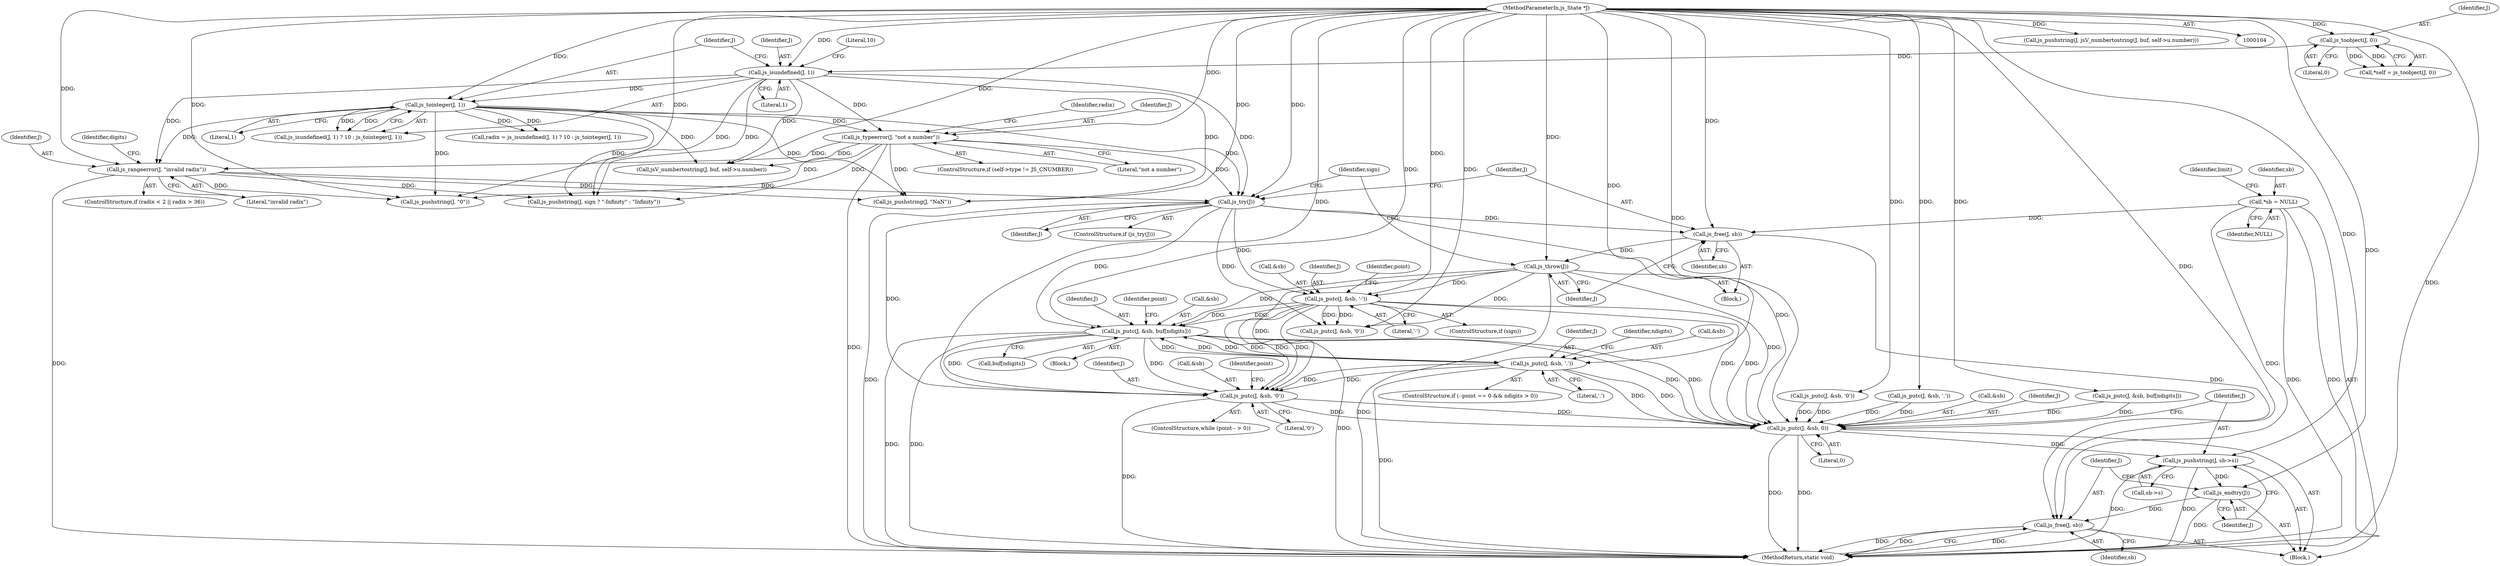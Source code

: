 digraph "0_mujs_da632ca08f240590d2dec786722ed08486ce1be6@array" {
"1000371" [label="(Call,js_putc(J, &sb, buf[ndigits]))"];
"1000311" [label="(Call,js_try(J))"];
"1000158" [label="(Call,js_rangeerror(J, \"invalid radix\"))"];
"1000118" [label="(Call,js_isundefined(J, 1))"];
"1000111" [label="(Call,js_toobject(J, 0))"];
"1000105" [label="(MethodParameterIn,js_State *J)"];
"1000122" [label="(Call,js_tointeger(J, 1))"];
"1000131" [label="(Call,js_typeerror(J, \"not a number\"))"];
"1000317" [label="(Call,js_throw(J))"];
"1000314" [label="(Call,js_free(J, sb))"];
"1000185" [label="(Call,*sb = NULL)"];
"1000387" [label="(Call,js_putc(J, &sb, '.'))"];
"1000371" [label="(Call,js_putc(J, &sb, buf[ndigits]))"];
"1000321" [label="(Call,js_putc(J, &sb, '-'))"];
"1000397" [label="(Call,js_putc(J, &sb, '0'))"];
"1000402" [label="(Call,js_putc(J, &sb, 0))"];
"1000407" [label="(Call,js_pushstring(J, sb->s))"];
"1000412" [label="(Call,js_endtry(J))"];
"1000414" [label="(Call,js_free(J, sb))"];
"1000325" [label="(Literal,'-')"];
"1000221" [label="(Call,js_pushstring(J, sign ? \"-Infinity\" : \"Infinity\"))"];
"1000317" [label="(Call,js_throw(J))"];
"1000413" [label="(Identifier,J)"];
"1000133" [label="(Literal,\"not a number\")"];
"1000368" [label="(Identifier,ndigits)"];
"1000322" [label="(Identifier,J)"];
"1000415" [label="(Identifier,J)"];
"1000124" [label="(Literal,1)"];
"1000320" [label="(Identifier,sign)"];
"1000185" [label="(Call,*sb = NULL)"];
"1000118" [label="(Call,js_isundefined(J, 1))"];
"1000404" [label="(Call,&sb)"];
"1000150" [label="(ControlStructure,if (radix < 2 || radix > 36))"];
"1000389" [label="(Call,&sb)"];
"1000139" [label="(Call,js_pushstring(J, jsV_numbertostring(J, buf, self->u.number)))"];
"1000402" [label="(Call,js_putc(J, &sb, 0))"];
"1000321" [label="(Call,js_putc(J, &sb, '-'))"];
"1000388" [label="(Identifier,J)"];
"1000160" [label="(Literal,\"invalid radix\")"];
"1000346" [label="(Call,js_putc(J, &sb, '0'))"];
"1000123" [label="(Identifier,J)"];
"1000315" [label="(Identifier,J)"];
"1000125" [label="(ControlStructure,if (self->type != JS_CNUMBER))"];
"1000161" [label="(Block,)"];
"1000111" [label="(Call,js_toobject(J, 0))"];
"1000191" [label="(Identifier,limit)"];
"1000164" [label="(Identifier,digits)"];
"1000318" [label="(Identifier,J)"];
"1000403" [label="(Identifier,J)"];
"1000112" [label="(Identifier,J)"];
"1000375" [label="(Call,buf[ndigits])"];
"1000205" [label="(Call,js_pushstring(J, \"0\"))"];
"1000158" [label="(Call,js_rangeerror(J, \"invalid radix\"))"];
"1000141" [label="(Call,jsV_numbertostring(J, buf, self->u.number))"];
"1000373" [label="(Call,&sb)"];
"1000122" [label="(Call,js_tointeger(J, 1))"];
"1000109" [label="(Call,*self = js_toobject(J, 0))"];
"1000387" [label="(Call,js_putc(J, &sb, '.'))"];
"1000113" [label="(Literal,0)"];
"1000117" [label="(Call,js_isundefined(J, 1) ? 10 : js_tointeger(J, 1))"];
"1000312" [label="(Identifier,J)"];
"1000408" [label="(Identifier,J)"];
"1000316" [label="(Identifier,sb)"];
"1000311" [label="(Call,js_try(J))"];
"1000314" [label="(Call,js_free(J, sb))"];
"1000120" [label="(Literal,1)"];
"1000391" [label="(Literal,'.')"];
"1000414" [label="(Call,js_free(J, sb))"];
"1000115" [label="(Call,radix = js_isundefined(J, 1) ? 10 : js_tointeger(J, 1))"];
"1000159" [label="(Identifier,J)"];
"1000336" [label="(Call,js_putc(J, &sb, '.'))"];
"1000372" [label="(Identifier,J)"];
"1000328" [label="(Identifier,point)"];
"1000121" [label="(Literal,10)"];
"1000119" [label="(Identifier,J)"];
"1000370" [label="(Block,)"];
"1000397" [label="(Call,js_putc(J, &sb, '0'))"];
"1000398" [label="(Identifier,J)"];
"1000406" [label="(Literal,0)"];
"1000323" [label="(Call,&sb)"];
"1000401" [label="(Literal,'0')"];
"1000392" [label="(ControlStructure,while (point-- > 0))"];
"1000186" [label="(Identifier,sb)"];
"1000136" [label="(Identifier,radix)"];
"1000213" [label="(Call,js_pushstring(J, \"NaN\"))"];
"1000132" [label="(Identifier,J)"];
"1000356" [label="(Call,js_putc(J, &sb, buf[ndigits]))"];
"1000399" [label="(Call,&sb)"];
"1000417" [label="(MethodReturn,static void)"];
"1000409" [label="(Call,sb->s)"];
"1000187" [label="(Identifier,NULL)"];
"1000131" [label="(Call,js_typeerror(J, \"not a number\"))"];
"1000313" [label="(Block,)"];
"1000310" [label="(ControlStructure,if (js_try(J)))"];
"1000371" [label="(Call,js_putc(J, &sb, buf[ndigits]))"];
"1000416" [label="(Identifier,sb)"];
"1000382" [label="(Identifier,point)"];
"1000331" [label="(Call,js_putc(J, &sb, '0'))"];
"1000412" [label="(Call,js_endtry(J))"];
"1000395" [label="(Identifier,point)"];
"1000378" [label="(ControlStructure,if (--point == 0 && ndigits > 0))"];
"1000407" [label="(Call,js_pushstring(J, sb->s))"];
"1000319" [label="(ControlStructure,if (sign))"];
"1000105" [label="(MethodParameterIn,js_State *J)"];
"1000371" -> "1000370"  [label="AST: "];
"1000371" -> "1000375"  [label="CFG: "];
"1000372" -> "1000371"  [label="AST: "];
"1000373" -> "1000371"  [label="AST: "];
"1000375" -> "1000371"  [label="AST: "];
"1000382" -> "1000371"  [label="CFG: "];
"1000371" -> "1000417"  [label="DDG: "];
"1000371" -> "1000417"  [label="DDG: "];
"1000311" -> "1000371"  [label="DDG: "];
"1000317" -> "1000371"  [label="DDG: "];
"1000387" -> "1000371"  [label="DDG: "];
"1000387" -> "1000371"  [label="DDG: "];
"1000321" -> "1000371"  [label="DDG: "];
"1000321" -> "1000371"  [label="DDG: "];
"1000105" -> "1000371"  [label="DDG: "];
"1000371" -> "1000387"  [label="DDG: "];
"1000371" -> "1000387"  [label="DDG: "];
"1000371" -> "1000397"  [label="DDG: "];
"1000371" -> "1000397"  [label="DDG: "];
"1000371" -> "1000402"  [label="DDG: "];
"1000371" -> "1000402"  [label="DDG: "];
"1000311" -> "1000310"  [label="AST: "];
"1000311" -> "1000312"  [label="CFG: "];
"1000312" -> "1000311"  [label="AST: "];
"1000315" -> "1000311"  [label="CFG: "];
"1000320" -> "1000311"  [label="CFG: "];
"1000311" -> "1000417"  [label="DDG: "];
"1000158" -> "1000311"  [label="DDG: "];
"1000118" -> "1000311"  [label="DDG: "];
"1000122" -> "1000311"  [label="DDG: "];
"1000131" -> "1000311"  [label="DDG: "];
"1000105" -> "1000311"  [label="DDG: "];
"1000311" -> "1000314"  [label="DDG: "];
"1000311" -> "1000321"  [label="DDG: "];
"1000311" -> "1000331"  [label="DDG: "];
"1000311" -> "1000397"  [label="DDG: "];
"1000311" -> "1000402"  [label="DDG: "];
"1000158" -> "1000150"  [label="AST: "];
"1000158" -> "1000160"  [label="CFG: "];
"1000159" -> "1000158"  [label="AST: "];
"1000160" -> "1000158"  [label="AST: "];
"1000164" -> "1000158"  [label="CFG: "];
"1000158" -> "1000417"  [label="DDG: "];
"1000118" -> "1000158"  [label="DDG: "];
"1000122" -> "1000158"  [label="DDG: "];
"1000131" -> "1000158"  [label="DDG: "];
"1000105" -> "1000158"  [label="DDG: "];
"1000158" -> "1000205"  [label="DDG: "];
"1000158" -> "1000213"  [label="DDG: "];
"1000158" -> "1000221"  [label="DDG: "];
"1000118" -> "1000117"  [label="AST: "];
"1000118" -> "1000120"  [label="CFG: "];
"1000119" -> "1000118"  [label="AST: "];
"1000120" -> "1000118"  [label="AST: "];
"1000121" -> "1000118"  [label="CFG: "];
"1000123" -> "1000118"  [label="CFG: "];
"1000111" -> "1000118"  [label="DDG: "];
"1000105" -> "1000118"  [label="DDG: "];
"1000118" -> "1000122"  [label="DDG: "];
"1000118" -> "1000131"  [label="DDG: "];
"1000118" -> "1000141"  [label="DDG: "];
"1000118" -> "1000205"  [label="DDG: "];
"1000118" -> "1000213"  [label="DDG: "];
"1000118" -> "1000221"  [label="DDG: "];
"1000111" -> "1000109"  [label="AST: "];
"1000111" -> "1000113"  [label="CFG: "];
"1000112" -> "1000111"  [label="AST: "];
"1000113" -> "1000111"  [label="AST: "];
"1000109" -> "1000111"  [label="CFG: "];
"1000111" -> "1000109"  [label="DDG: "];
"1000111" -> "1000109"  [label="DDG: "];
"1000105" -> "1000111"  [label="DDG: "];
"1000105" -> "1000104"  [label="AST: "];
"1000105" -> "1000417"  [label="DDG: "];
"1000105" -> "1000122"  [label="DDG: "];
"1000105" -> "1000131"  [label="DDG: "];
"1000105" -> "1000139"  [label="DDG: "];
"1000105" -> "1000141"  [label="DDG: "];
"1000105" -> "1000205"  [label="DDG: "];
"1000105" -> "1000213"  [label="DDG: "];
"1000105" -> "1000221"  [label="DDG: "];
"1000105" -> "1000314"  [label="DDG: "];
"1000105" -> "1000317"  [label="DDG: "];
"1000105" -> "1000321"  [label="DDG: "];
"1000105" -> "1000331"  [label="DDG: "];
"1000105" -> "1000336"  [label="DDG: "];
"1000105" -> "1000346"  [label="DDG: "];
"1000105" -> "1000356"  [label="DDG: "];
"1000105" -> "1000387"  [label="DDG: "];
"1000105" -> "1000397"  [label="DDG: "];
"1000105" -> "1000402"  [label="DDG: "];
"1000105" -> "1000407"  [label="DDG: "];
"1000105" -> "1000412"  [label="DDG: "];
"1000105" -> "1000414"  [label="DDG: "];
"1000122" -> "1000117"  [label="AST: "];
"1000122" -> "1000124"  [label="CFG: "];
"1000123" -> "1000122"  [label="AST: "];
"1000124" -> "1000122"  [label="AST: "];
"1000117" -> "1000122"  [label="CFG: "];
"1000122" -> "1000115"  [label="DDG: "];
"1000122" -> "1000115"  [label="DDG: "];
"1000122" -> "1000117"  [label="DDG: "];
"1000122" -> "1000117"  [label="DDG: "];
"1000122" -> "1000131"  [label="DDG: "];
"1000122" -> "1000141"  [label="DDG: "];
"1000122" -> "1000205"  [label="DDG: "];
"1000122" -> "1000213"  [label="DDG: "];
"1000122" -> "1000221"  [label="DDG: "];
"1000131" -> "1000125"  [label="AST: "];
"1000131" -> "1000133"  [label="CFG: "];
"1000132" -> "1000131"  [label="AST: "];
"1000133" -> "1000131"  [label="AST: "];
"1000136" -> "1000131"  [label="CFG: "];
"1000131" -> "1000417"  [label="DDG: "];
"1000131" -> "1000141"  [label="DDG: "];
"1000131" -> "1000205"  [label="DDG: "];
"1000131" -> "1000213"  [label="DDG: "];
"1000131" -> "1000221"  [label="DDG: "];
"1000317" -> "1000313"  [label="AST: "];
"1000317" -> "1000318"  [label="CFG: "];
"1000318" -> "1000317"  [label="AST: "];
"1000320" -> "1000317"  [label="CFG: "];
"1000317" -> "1000417"  [label="DDG: "];
"1000314" -> "1000317"  [label="DDG: "];
"1000317" -> "1000321"  [label="DDG: "];
"1000317" -> "1000331"  [label="DDG: "];
"1000317" -> "1000397"  [label="DDG: "];
"1000317" -> "1000402"  [label="DDG: "];
"1000314" -> "1000313"  [label="AST: "];
"1000314" -> "1000316"  [label="CFG: "];
"1000315" -> "1000314"  [label="AST: "];
"1000316" -> "1000314"  [label="AST: "];
"1000318" -> "1000314"  [label="CFG: "];
"1000185" -> "1000314"  [label="DDG: "];
"1000314" -> "1000414"  [label="DDG: "];
"1000185" -> "1000161"  [label="AST: "];
"1000185" -> "1000187"  [label="CFG: "];
"1000186" -> "1000185"  [label="AST: "];
"1000187" -> "1000185"  [label="AST: "];
"1000191" -> "1000185"  [label="CFG: "];
"1000185" -> "1000417"  [label="DDG: "];
"1000185" -> "1000417"  [label="DDG: "];
"1000185" -> "1000414"  [label="DDG: "];
"1000387" -> "1000378"  [label="AST: "];
"1000387" -> "1000391"  [label="CFG: "];
"1000388" -> "1000387"  [label="AST: "];
"1000389" -> "1000387"  [label="AST: "];
"1000391" -> "1000387"  [label="AST: "];
"1000368" -> "1000387"  [label="CFG: "];
"1000387" -> "1000417"  [label="DDG: "];
"1000387" -> "1000397"  [label="DDG: "];
"1000387" -> "1000397"  [label="DDG: "];
"1000387" -> "1000402"  [label="DDG: "];
"1000387" -> "1000402"  [label="DDG: "];
"1000321" -> "1000319"  [label="AST: "];
"1000321" -> "1000325"  [label="CFG: "];
"1000322" -> "1000321"  [label="AST: "];
"1000323" -> "1000321"  [label="AST: "];
"1000325" -> "1000321"  [label="AST: "];
"1000328" -> "1000321"  [label="CFG: "];
"1000321" -> "1000417"  [label="DDG: "];
"1000321" -> "1000331"  [label="DDG: "];
"1000321" -> "1000331"  [label="DDG: "];
"1000321" -> "1000397"  [label="DDG: "];
"1000321" -> "1000397"  [label="DDG: "];
"1000321" -> "1000402"  [label="DDG: "];
"1000321" -> "1000402"  [label="DDG: "];
"1000397" -> "1000392"  [label="AST: "];
"1000397" -> "1000401"  [label="CFG: "];
"1000398" -> "1000397"  [label="AST: "];
"1000399" -> "1000397"  [label="AST: "];
"1000401" -> "1000397"  [label="AST: "];
"1000395" -> "1000397"  [label="CFG: "];
"1000397" -> "1000417"  [label="DDG: "];
"1000397" -> "1000402"  [label="DDG: "];
"1000397" -> "1000402"  [label="DDG: "];
"1000402" -> "1000161"  [label="AST: "];
"1000402" -> "1000406"  [label="CFG: "];
"1000403" -> "1000402"  [label="AST: "];
"1000404" -> "1000402"  [label="AST: "];
"1000406" -> "1000402"  [label="AST: "];
"1000408" -> "1000402"  [label="CFG: "];
"1000402" -> "1000417"  [label="DDG: "];
"1000402" -> "1000417"  [label="DDG: "];
"1000356" -> "1000402"  [label="DDG: "];
"1000356" -> "1000402"  [label="DDG: "];
"1000346" -> "1000402"  [label="DDG: "];
"1000346" -> "1000402"  [label="DDG: "];
"1000336" -> "1000402"  [label="DDG: "];
"1000336" -> "1000402"  [label="DDG: "];
"1000402" -> "1000407"  [label="DDG: "];
"1000407" -> "1000161"  [label="AST: "];
"1000407" -> "1000409"  [label="CFG: "];
"1000408" -> "1000407"  [label="AST: "];
"1000409" -> "1000407"  [label="AST: "];
"1000413" -> "1000407"  [label="CFG: "];
"1000407" -> "1000417"  [label="DDG: "];
"1000407" -> "1000417"  [label="DDG: "];
"1000407" -> "1000412"  [label="DDG: "];
"1000412" -> "1000161"  [label="AST: "];
"1000412" -> "1000413"  [label="CFG: "];
"1000413" -> "1000412"  [label="AST: "];
"1000415" -> "1000412"  [label="CFG: "];
"1000412" -> "1000417"  [label="DDG: "];
"1000412" -> "1000414"  [label="DDG: "];
"1000414" -> "1000161"  [label="AST: "];
"1000414" -> "1000416"  [label="CFG: "];
"1000415" -> "1000414"  [label="AST: "];
"1000416" -> "1000414"  [label="AST: "];
"1000417" -> "1000414"  [label="CFG: "];
"1000414" -> "1000417"  [label="DDG: "];
"1000414" -> "1000417"  [label="DDG: "];
"1000414" -> "1000417"  [label="DDG: "];
}
